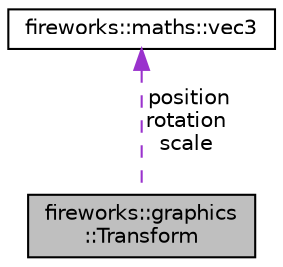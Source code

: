 digraph "fireworks::graphics::Transform"
{
 // LATEX_PDF_SIZE
  edge [fontname="Helvetica",fontsize="10",labelfontname="Helvetica",labelfontsize="10"];
  node [fontname="Helvetica",fontsize="10",shape=record];
  Node1 [label="fireworks::graphics\l::Transform",height=0.2,width=0.4,color="black", fillcolor="grey75", style="filled", fontcolor="black",tooltip="The spacial orientation of an object in 3D space denoted by it's position, rotation and scale."];
  Node2 -> Node1 [dir="back",color="darkorchid3",fontsize="10",style="dashed",label=" position\nrotation\nscale" ,fontname="Helvetica"];
  Node2 [label="fireworks::maths::vec3",height=0.2,width=0.4,color="black", fillcolor="white", style="filled",URL="$structfireworks_1_1maths_1_1vec3.html",tooltip=" "];
}
